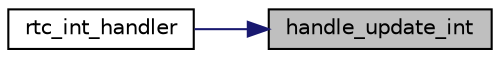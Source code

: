 digraph "handle_update_int"
{
 // LATEX_PDF_SIZE
  edge [fontname="Helvetica",fontsize="10",labelfontname="Helvetica",labelfontsize="10"];
  node [fontname="Helvetica",fontsize="10",shape=record];
  rankdir="RL";
  Node1 [label="handle_update_int",height=0.2,width=0.4,color="black", fillcolor="grey75", style="filled", fontcolor="black",tooltip=" "];
  Node1 -> Node2 [dir="back",color="midnightblue",fontsize="10",style="solid"];
  Node2 [label="rtc_int_handler",height=0.2,width=0.4,color="black", fillcolor="white", style="filled",URL="$group__rtc.html#gab4aa45a2195a25a1c74c377654347870",tooltip="interrupt handler for the RTC"];
}
